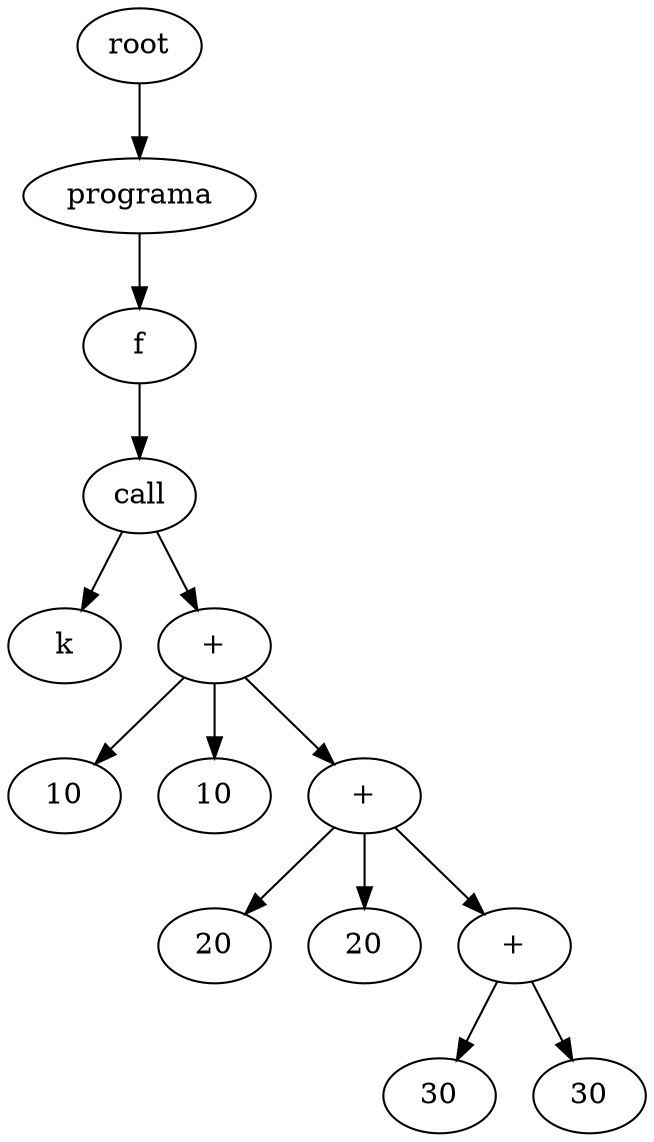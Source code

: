digraph G {
node_0x8162890 [label="k"]
node_0x81628d0 [label="10"]
node_0x81628e8 [label="10"]
node_0x8162900 [label="+"]
node_0x8162900 -> node_0x81628d0
node_0x8162900 -> node_0x81628e8
node_0x8162940 [label="20"]
node_0x8162958 [label="20"]
node_0x8162970 [label="+"]
node_0x8162970 -> node_0x8162940
node_0x8162970 -> node_0x8162958
node_0x81629b0 [label="30"]
node_0x81629c8 [label="30"]
node_0x81629e0 [label="+"]
node_0x81629e0 -> node_0x81629b0
node_0x81629e0 -> node_0x81629c8
node_0x8162970 -> node_0x81629e0
node_0x8162900 -> node_0x8162970
node_0x8162a10 [label="call"]
node_0x8162a10 -> node_0x8162890
node_0x8162a10 -> node_0x8162900
node_0x81629f8 [label="f"]
node_0x81629f8 -> node_0x8162a10
node_0x8162a40 [label="programa"]
node_0x8162a40 -> node_0x81629f8
root -> node_0x8162a40
  root [label="root"]
}
